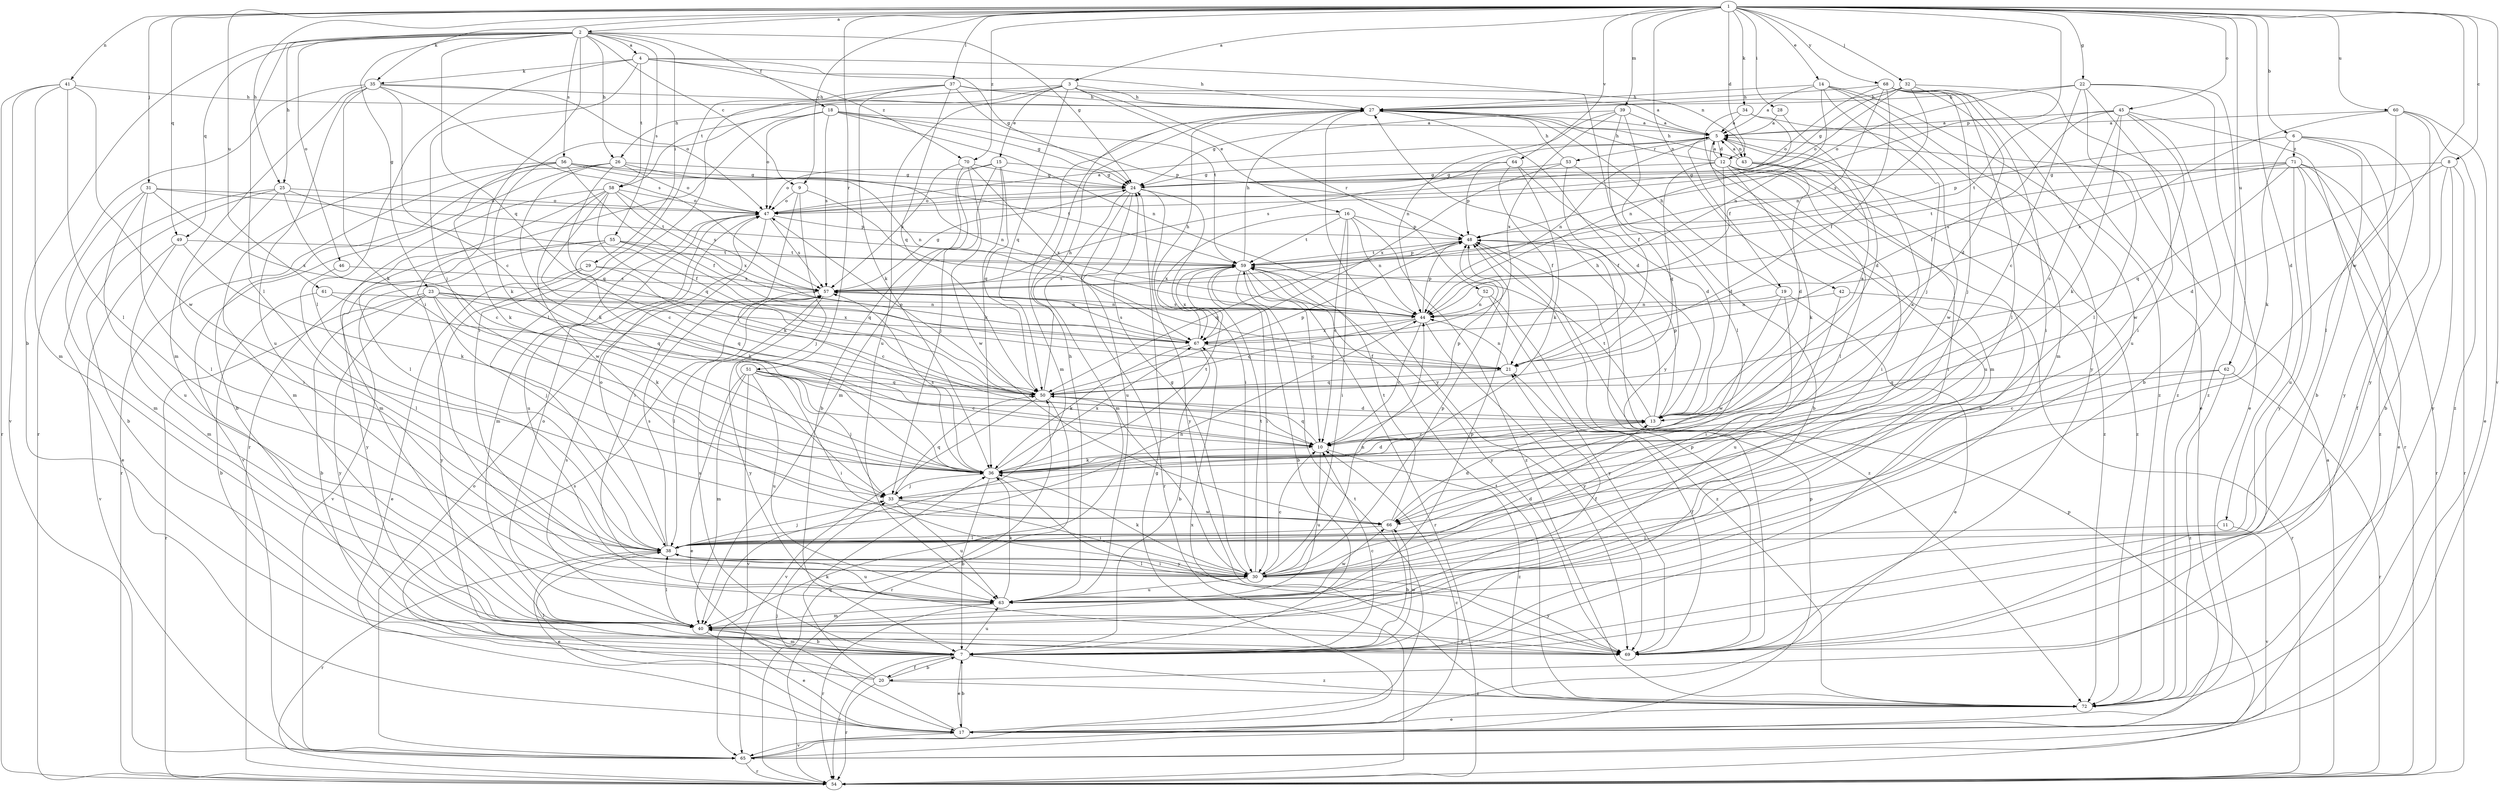 strict digraph  {
	1 -> 2 [label=a];
	1 -> 3 [label=a];
	2 -> 4 [label=a];
	12 -> 5 [label=a];
	13 -> 5 [label=a];
	14 -> 5 [label=a];
	18 -> 5 [label=a];
	27 -> 5 [label=a];
	28 -> 5 [label=a];
	34 -> 5 [label=a];
	36 -> 5 [label=a];
	37 -> 5 [label=a];
	39 -> 5 [label=a];
	43 -> 5 [label=a];
	45 -> 5 [label=a];
	47 -> 5 [label=a];
	54 -> 5 [label=a];
	60 -> 5 [label=a];
	1 -> 6 [label=b];
	2 -> 7 [label=b];
	6 -> 7 [label=b];
	8 -> 7 [label=b];
	12 -> 7 [label=b];
	17 -> 7 [label=b];
	20 -> 7 [label=b];
	23 -> 7 [label=b];
	25 -> 7 [label=b];
	26 -> 7 [label=b];
	36 -> 7 [label=b];
	40 -> 7 [label=b];
	45 -> 7 [label=b];
	53 -> 7 [label=b];
	59 -> 7 [label=b];
	61 -> 7 [label=b];
	66 -> 7 [label=b];
	67 -> 7 [label=b];
	70 -> 7 [label=b];
	1 -> 8 [label=c];
	1 -> 9 [label=c];
	2 -> 9 [label=c];
	7 -> 10 [label=c];
	13 -> 10 [label=c];
	16 -> 10 [label=c];
	22 -> 10 [label=c];
	25 -> 10 [label=c];
	29 -> 10 [label=c];
	30 -> 10 [label=c];
	35 -> 10 [label=c];
	44 -> 10 [label=c];
	45 -> 10 [label=c];
	51 -> 10 [label=c];
	58 -> 10 [label=c];
	59 -> 10 [label=c];
	62 -> 10 [label=c];
	65 -> 10 [label=c];
	1 -> 11 [label=d];
	1 -> 12 [label=d];
	5 -> 12 [label=d];
	8 -> 13 [label=d];
	12 -> 13 [label=d];
	27 -> 13 [label=d];
	28 -> 13 [label=d];
	30 -> 13 [label=d];
	32 -> 13 [label=d];
	36 -> 13 [label=d];
	43 -> 13 [label=d];
	50 -> 13 [label=d];
	51 -> 13 [label=d];
	64 -> 13 [label=d];
	66 -> 13 [label=d];
	1 -> 14 [label=e];
	3 -> 15 [label=e];
	3 -> 16 [label=e];
	7 -> 17 [label=e];
	19 -> 17 [label=e];
	22 -> 17 [label=e];
	25 -> 17 [label=e];
	29 -> 17 [label=e];
	38 -> 17 [label=e];
	40 -> 17 [label=e];
	51 -> 17 [label=e];
	60 -> 17 [label=e];
	68 -> 17 [label=e];
	71 -> 17 [label=e];
	72 -> 17 [label=e];
	2 -> 18 [label=f];
	5 -> 19 [label=f];
	6 -> 20 [label=f];
	7 -> 20 [label=f];
	9 -> 21 [label=f];
	25 -> 21 [label=f];
	39 -> 21 [label=f];
	40 -> 21 [label=f];
	45 -> 21 [label=f];
	53 -> 21 [label=f];
	56 -> 21 [label=f];
	64 -> 21 [label=f];
	67 -> 21 [label=f];
	68 -> 21 [label=f];
	69 -> 21 [label=f];
	1 -> 22 [label=g];
	2 -> 23 [label=g];
	2 -> 24 [label=g];
	4 -> 24 [label=g];
	8 -> 24 [label=g];
	12 -> 24 [label=g];
	15 -> 24 [label=g];
	18 -> 24 [label=g];
	26 -> 24 [label=g];
	30 -> 24 [label=g];
	32 -> 24 [label=g];
	39 -> 24 [label=g];
	53 -> 24 [label=g];
	56 -> 24 [label=g];
	57 -> 24 [label=g];
	64 -> 24 [label=g];
	65 -> 24 [label=g];
	70 -> 24 [label=g];
	71 -> 24 [label=g];
	1 -> 25 [label=h];
	2 -> 25 [label=h];
	2 -> 26 [label=h];
	3 -> 26 [label=h];
	3 -> 27 [label=h];
	4 -> 27 [label=h];
	12 -> 27 [label=h];
	13 -> 27 [label=h];
	14 -> 27 [label=h];
	19 -> 27 [label=h];
	22 -> 27 [label=h];
	32 -> 27 [label=h];
	35 -> 27 [label=h];
	37 -> 27 [label=h];
	41 -> 27 [label=h];
	43 -> 27 [label=h];
	50 -> 27 [label=h];
	53 -> 27 [label=h];
	59 -> 27 [label=h];
	63 -> 27 [label=h];
	67 -> 27 [label=h];
	68 -> 27 [label=h];
	1 -> 28 [label=i];
	2 -> 29 [label=i];
	2 -> 30 [label=i];
	12 -> 30 [label=i];
	16 -> 30 [label=i];
	19 -> 30 [label=i];
	22 -> 30 [label=i];
	24 -> 30 [label=i];
	25 -> 30 [label=i];
	33 -> 30 [label=i];
	37 -> 30 [label=i];
	38 -> 30 [label=i];
	43 -> 30 [label=i];
	47 -> 30 [label=i];
	50 -> 30 [label=i];
	51 -> 30 [label=i];
	59 -> 30 [label=i];
	68 -> 30 [label=i];
	1 -> 31 [label=j];
	1 -> 32 [label=j];
	4 -> 33 [label=j];
	9 -> 33 [label=j];
	14 -> 33 [label=j];
	15 -> 33 [label=j];
	17 -> 33 [label=j];
	23 -> 33 [label=j];
	36 -> 33 [label=j];
	38 -> 33 [label=j];
	51 -> 33 [label=j];
	68 -> 33 [label=j];
	1 -> 34 [label=k];
	1 -> 35 [label=k];
	4 -> 35 [label=k];
	6 -> 36 [label=k];
	9 -> 36 [label=k];
	10 -> 36 [label=k];
	12 -> 36 [label=k];
	15 -> 36 [label=k];
	18 -> 36 [label=k];
	20 -> 36 [label=k];
	23 -> 36 [label=k];
	26 -> 36 [label=k];
	30 -> 36 [label=k];
	35 -> 36 [label=k];
	37 -> 36 [label=k];
	45 -> 36 [label=k];
	49 -> 36 [label=k];
	55 -> 36 [label=k];
	56 -> 36 [label=k];
	63 -> 36 [label=k];
	64 -> 36 [label=k];
	67 -> 36 [label=k];
	1 -> 37 [label=l];
	2 -> 38 [label=l];
	4 -> 38 [label=l];
	11 -> 38 [label=l];
	12 -> 38 [label=l];
	20 -> 38 [label=l];
	22 -> 38 [label=l];
	30 -> 38 [label=l];
	31 -> 38 [label=l];
	37 -> 38 [label=l];
	39 -> 38 [label=l];
	40 -> 38 [label=l];
	41 -> 38 [label=l];
	46 -> 38 [label=l];
	57 -> 38 [label=l];
	58 -> 38 [label=l];
	60 -> 38 [label=l];
	66 -> 38 [label=l];
	68 -> 38 [label=l];
	1 -> 39 [label=m];
	7 -> 40 [label=m];
	14 -> 40 [label=m];
	15 -> 40 [label=m];
	24 -> 40 [label=m];
	27 -> 40 [label=m];
	31 -> 40 [label=m];
	34 -> 40 [label=m];
	35 -> 40 [label=m];
	41 -> 40 [label=m];
	47 -> 40 [label=m];
	49 -> 40 [label=m];
	51 -> 40 [label=m];
	56 -> 40 [label=m];
	58 -> 40 [label=m];
	63 -> 40 [label=m];
	1 -> 41 [label=n];
	1 -> 42 [label=n];
	4 -> 43 [label=n];
	5 -> 43 [label=n];
	5 -> 44 [label=n];
	14 -> 44 [label=n];
	16 -> 44 [label=n];
	18 -> 44 [label=n];
	19 -> 44 [label=n];
	21 -> 44 [label=n];
	23 -> 44 [label=n];
	26 -> 44 [label=n];
	30 -> 44 [label=n];
	32 -> 44 [label=n];
	34 -> 44 [label=n];
	38 -> 44 [label=n];
	39 -> 44 [label=n];
	42 -> 44 [label=n];
	52 -> 44 [label=n];
	56 -> 44 [label=n];
	57 -> 44 [label=n];
	61 -> 44 [label=n];
	1 -> 45 [label=o];
	2 -> 46 [label=o];
	9 -> 47 [label=o];
	15 -> 47 [label=o];
	18 -> 47 [label=o];
	22 -> 47 [label=o];
	24 -> 47 [label=o];
	25 -> 47 [label=o];
	26 -> 47 [label=o];
	31 -> 47 [label=o];
	32 -> 47 [label=o];
	35 -> 47 [label=o];
	38 -> 47 [label=o];
	40 -> 47 [label=o];
	50 -> 47 [label=o];
	58 -> 47 [label=o];
	65 -> 47 [label=o];
	68 -> 47 [label=o];
	1 -> 48 [label=p];
	6 -> 48 [label=p];
	10 -> 48 [label=p];
	13 -> 48 [label=p];
	16 -> 48 [label=p];
	18 -> 48 [label=p];
	30 -> 48 [label=p];
	40 -> 48 [label=p];
	44 -> 48 [label=p];
	47 -> 48 [label=p];
	50 -> 48 [label=p];
	54 -> 48 [label=p];
	59 -> 48 [label=p];
	64 -> 48 [label=p];
	65 -> 48 [label=p];
	69 -> 48 [label=p];
	1 -> 49 [label=q];
	2 -> 49 [label=q];
	2 -> 50 [label=q];
	3 -> 50 [label=q];
	10 -> 50 [label=q];
	12 -> 50 [label=q];
	15 -> 50 [label=q];
	21 -> 50 [label=q];
	23 -> 50 [label=q];
	26 -> 50 [label=q];
	33 -> 50 [label=q];
	37 -> 50 [label=q];
	44 -> 50 [label=q];
	48 -> 50 [label=q];
	51 -> 50 [label=q];
	54 -> 50 [label=q];
	55 -> 50 [label=q];
	58 -> 50 [label=q];
	61 -> 50 [label=q];
	62 -> 50 [label=q];
	71 -> 50 [label=q];
	1 -> 51 [label=r];
	3 -> 52 [label=r];
	5 -> 53 [label=r];
	7 -> 54 [label=r];
	8 -> 54 [label=r];
	18 -> 54 [label=r];
	20 -> 54 [label=r];
	23 -> 54 [label=r];
	24 -> 54 [label=r];
	35 -> 54 [label=r];
	38 -> 54 [label=r];
	41 -> 54 [label=r];
	42 -> 54 [label=r];
	45 -> 54 [label=r];
	50 -> 54 [label=r];
	56 -> 54 [label=r];
	59 -> 54 [label=r];
	62 -> 54 [label=r];
	63 -> 54 [label=r];
	65 -> 54 [label=r];
	71 -> 54 [label=r];
	2 -> 55 [label=s];
	2 -> 56 [label=s];
	5 -> 57 [label=s];
	7 -> 57 [label=s];
	18 -> 57 [label=s];
	20 -> 57 [label=s];
	29 -> 57 [label=s];
	35 -> 57 [label=s];
	36 -> 57 [label=s];
	38 -> 57 [label=s];
	40 -> 57 [label=s];
	44 -> 57 [label=s];
	46 -> 57 [label=s];
	47 -> 57 [label=s];
	58 -> 57 [label=s];
	59 -> 57 [label=s];
	67 -> 57 [label=s];
	68 -> 57 [label=s];
	70 -> 57 [label=s];
	71 -> 57 [label=s];
	3 -> 58 [label=t];
	4 -> 58 [label=t];
	13 -> 59 [label=t];
	16 -> 59 [label=t];
	17 -> 59 [label=t];
	30 -> 59 [label=t];
	31 -> 59 [label=t];
	36 -> 59 [label=t];
	37 -> 59 [label=t];
	45 -> 59 [label=t];
	48 -> 59 [label=t];
	49 -> 59 [label=t];
	55 -> 59 [label=t];
	56 -> 59 [label=t];
	66 -> 59 [label=t];
	71 -> 59 [label=t];
	72 -> 59 [label=t];
	1 -> 60 [label=u];
	1 -> 61 [label=u];
	1 -> 62 [label=u];
	3 -> 63 [label=u];
	5 -> 63 [label=u];
	7 -> 63 [label=u];
	10 -> 63 [label=u];
	24 -> 63 [label=u];
	30 -> 63 [label=u];
	31 -> 63 [label=u];
	33 -> 63 [label=u];
	35 -> 63 [label=u];
	38 -> 63 [label=u];
	42 -> 63 [label=u];
	47 -> 63 [label=u];
	51 -> 63 [label=u];
	68 -> 63 [label=u];
	71 -> 63 [label=u];
	1 -> 64 [label=v];
	1 -> 65 [label=v];
	11 -> 65 [label=v];
	17 -> 65 [label=v];
	26 -> 65 [label=v];
	41 -> 65 [label=v];
	49 -> 65 [label=v];
	50 -> 65 [label=v];
	51 -> 65 [label=v];
	55 -> 65 [label=v];
	1 -> 66 [label=w];
	7 -> 66 [label=w];
	19 -> 66 [label=w];
	33 -> 66 [label=w];
	34 -> 66 [label=w];
	41 -> 66 [label=w];
	45 -> 66 [label=w];
	58 -> 66 [label=w];
	63 -> 66 [label=w];
	70 -> 66 [label=w];
	16 -> 67 [label=x];
	23 -> 67 [label=x];
	31 -> 67 [label=x];
	36 -> 67 [label=x];
	39 -> 67 [label=x];
	44 -> 67 [label=x];
	53 -> 67 [label=x];
	55 -> 67 [label=x];
	58 -> 67 [label=x];
	59 -> 67 [label=x];
	60 -> 67 [label=x];
	70 -> 67 [label=x];
	72 -> 67 [label=x];
	1 -> 68 [label=y];
	3 -> 69 [label=y];
	6 -> 69 [label=y];
	8 -> 69 [label=y];
	14 -> 69 [label=y];
	23 -> 69 [label=y];
	24 -> 69 [label=y];
	27 -> 69 [label=y];
	29 -> 69 [label=y];
	30 -> 69 [label=y];
	36 -> 69 [label=y];
	40 -> 69 [label=y];
	44 -> 69 [label=y];
	52 -> 69 [label=y];
	55 -> 69 [label=y];
	57 -> 69 [label=y];
	59 -> 69 [label=y];
	60 -> 69 [label=y];
	71 -> 69 [label=y];
	1 -> 70 [label=z];
	4 -> 70 [label=z];
	6 -> 71 [label=z];
	7 -> 72 [label=z];
	10 -> 72 [label=z];
	12 -> 72 [label=z];
	14 -> 72 [label=z];
	16 -> 72 [label=z];
	20 -> 72 [label=z];
	22 -> 72 [label=z];
	32 -> 72 [label=z];
	43 -> 72 [label=z];
	48 -> 72 [label=z];
	52 -> 72 [label=z];
	60 -> 72 [label=z];
	62 -> 72 [label=z];
	71 -> 72 [label=z];
}
